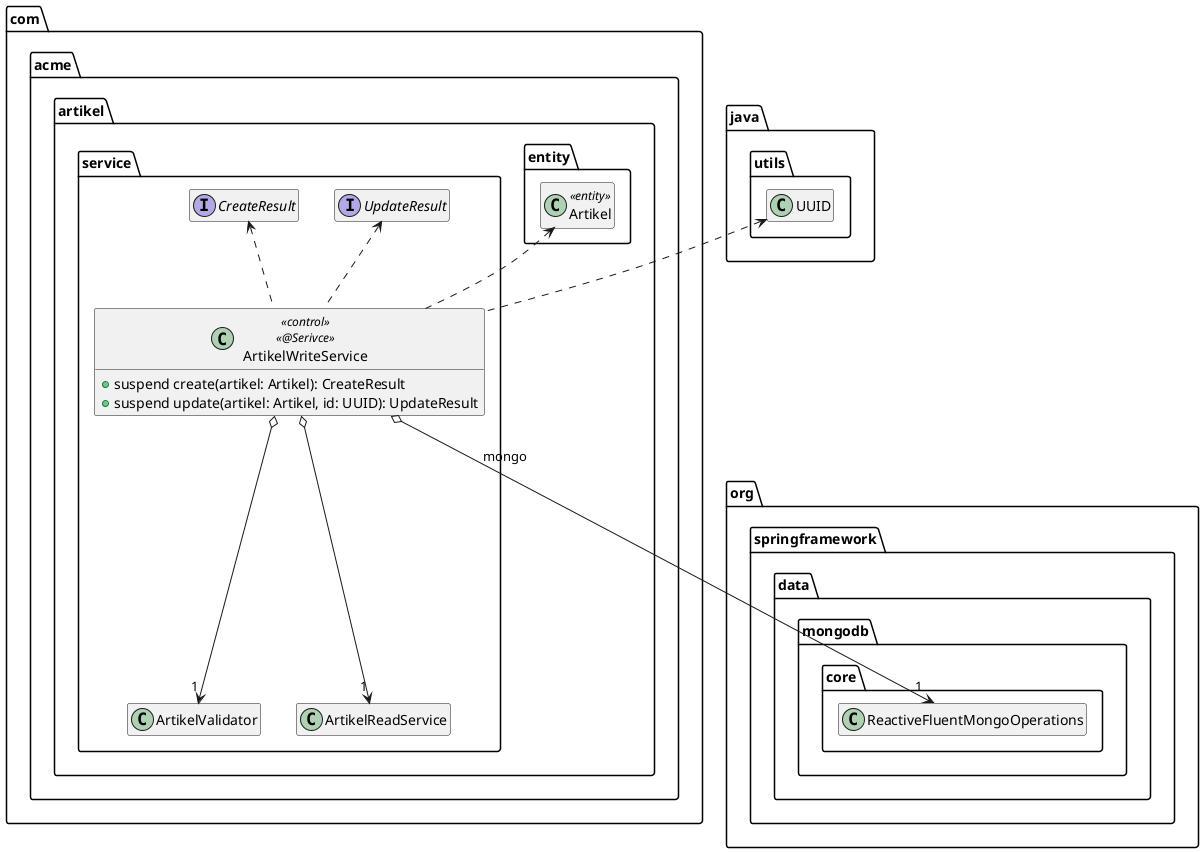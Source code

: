 @startuml ArtikelWriteService

package org.springframework.data.mongodb.core {
    class ReactiveFluentMongoOperations
}

package java.utils {
    class UUID
}

package com.acme.artikel {

    package entity {
        class Artikel << entity >>
    }

    package service {
        class ArtikelValidator
        class ArtikelReadService
        interface CreateResult
        interface UpdateResult

        class ArtikelWriteService << control >> << @Serivce >> {
            + suspend create(artikel: Artikel): CreateResult
            + suspend update(artikel: Artikel, id: UUID): UpdateResult
        }

        ArtikelWriteService o-down-> "1" ArtikelValidator
        ArtikelWriteService o--> "1" ArtikelReadService
        ArtikelWriteService .up.> Artikel
        ArtikelWriteService .up.> CreateResult
        ArtikelWriteService .up.> UpdateResult
        ArtikelWriteService .up.> UUID
        ArtikelWriteService o--> "1" ReactiveFluentMongoOperations : mongo

    }
}

hide empty members

@enduml
